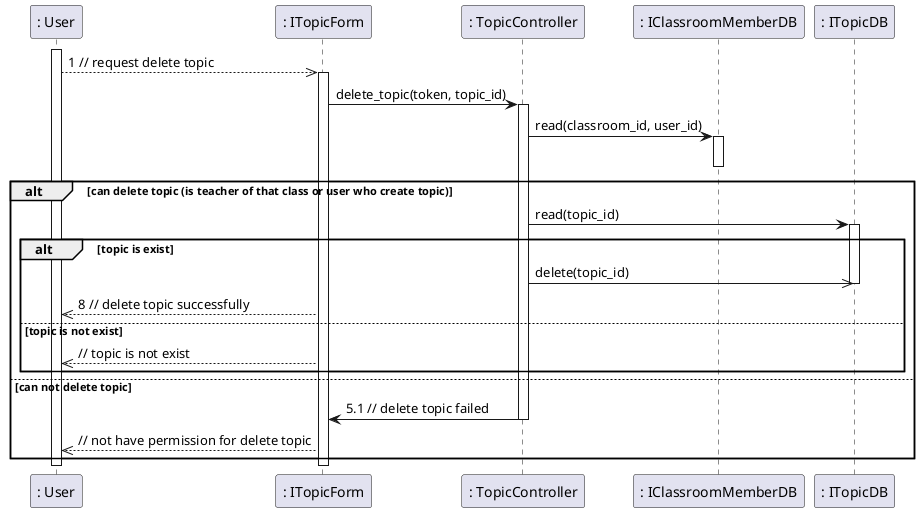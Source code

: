 @startuml deleteTopic
activate ": User"

": User" -->> ": ITopicForm": 1 // request delete topic 
activate ": ITopicForm"
": ITopicForm" -> ": TopicController": delete_topic(token, topic_id)
activate ": TopicController"
": TopicController" -> ": IClassroomMemberDB": read(classroom_id, user_id)
activate ": IClassroomMemberDB"
deactivate ": IClassroomMemberDB"
alt can delete topic (is teacher of that class or user who create topic)
    ": TopicController" -> ": ITopicDB": read(topic_id)
    activate ": ITopicDB"
    alt topic is exist
        ": TopicController" ->> ": ITopicDB": delete(topic_id)
        deactivate ": ITopicDB"
        ": ITopicForm" -->> ": User": 8 // delete topic successfully
    else topic is not exist
        ": ITopicForm" -->> ": User": // topic is not exist
    end
    
else can not delete topic
    ": TopicController" -> ": ITopicForm": 5.1 // delete topic failed
    deactivate ": TopicController"
    ": ITopicForm" -->> ": User": // not have permission for delete topic
end

deactivate ": User"
deactivate ": ITopicForm"


@enduml